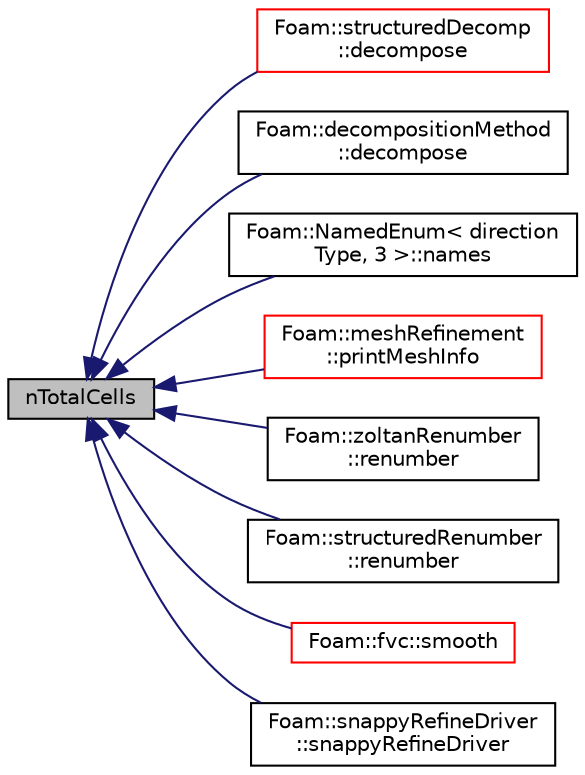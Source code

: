 digraph "nTotalCells"
{
  bgcolor="transparent";
  edge [fontname="Helvetica",fontsize="10",labelfontname="Helvetica",labelfontsize="10"];
  node [fontname="Helvetica",fontsize="10",shape=record];
  rankdir="LR";
  Node457 [label="nTotalCells",height=0.2,width=0.4,color="black", fillcolor="grey75", style="filled", fontcolor="black"];
  Node457 -> Node458 [dir="back",color="midnightblue",fontsize="10",style="solid",fontname="Helvetica"];
  Node458 [label="Foam::structuredDecomp\l::decompose",height=0.2,width=0.4,color="red",URL="$a29977.html#a971139d60fbf525c8a4dae56d9a386da",tooltip="Return for every coordinate the wanted processor number. Use the. "];
  Node457 -> Node461 [dir="back",color="midnightblue",fontsize="10",style="solid",fontname="Helvetica"];
  Node461 [label="Foam::decompositionMethod\l::decompose",height=0.2,width=0.4,color="black",URL="$a29949.html#a9e5348f6d62778dc2721d9646d92c3d2"];
  Node457 -> Node462 [dir="back",color="midnightblue",fontsize="10",style="solid",fontname="Helvetica"];
  Node462 [label="Foam::NamedEnum\< direction\lType, 3 \>::names",height=0.2,width=0.4,color="black",URL="$a27113.html#a7350da3a0edd92cd11e6c479c9967dc8"];
  Node457 -> Node463 [dir="back",color="midnightblue",fontsize="10",style="solid",fontname="Helvetica"];
  Node463 [label="Foam::meshRefinement\l::printMeshInfo",height=0.2,width=0.4,color="red",URL="$a25857.html#a5f2793031a24693c73d09dfecd26debb",tooltip="Print some mesh stats. "];
  Node457 -> Node469 [dir="back",color="midnightblue",fontsize="10",style="solid",fontname="Helvetica"];
  Node469 [label="Foam::zoltanRenumber\l::renumber",height=0.2,width=0.4,color="black",URL="$a30321.html#a43e03f902cbbeb39d4552a7e1cee9e73",tooltip="Return the order in which cells need to be visited, i.e. "];
  Node457 -> Node470 [dir="back",color="midnightblue",fontsize="10",style="solid",fontname="Helvetica"];
  Node470 [label="Foam::structuredRenumber\l::renumber",height=0.2,width=0.4,color="black",URL="$a30309.html#a43e03f902cbbeb39d4552a7e1cee9e73",tooltip="Return the order in which cells need to be visited, i.e. "];
  Node457 -> Node471 [dir="back",color="midnightblue",fontsize="10",style="solid",fontname="Helvetica"];
  Node471 [label="Foam::fvc::smooth",height=0.2,width=0.4,color="red",URL="$a21861.html#a417a555eb3108fd8d6c41c0aec39a633"];
  Node457 -> Node480 [dir="back",color="midnightblue",fontsize="10",style="solid",fontname="Helvetica"];
  Node480 [label="Foam::snappyRefineDriver\l::snappyRefineDriver",height=0.2,width=0.4,color="black",URL="$a25917.html#a5675da79b1a5d194aa113611d3b9e024",tooltip="Construct from components. "];
}
